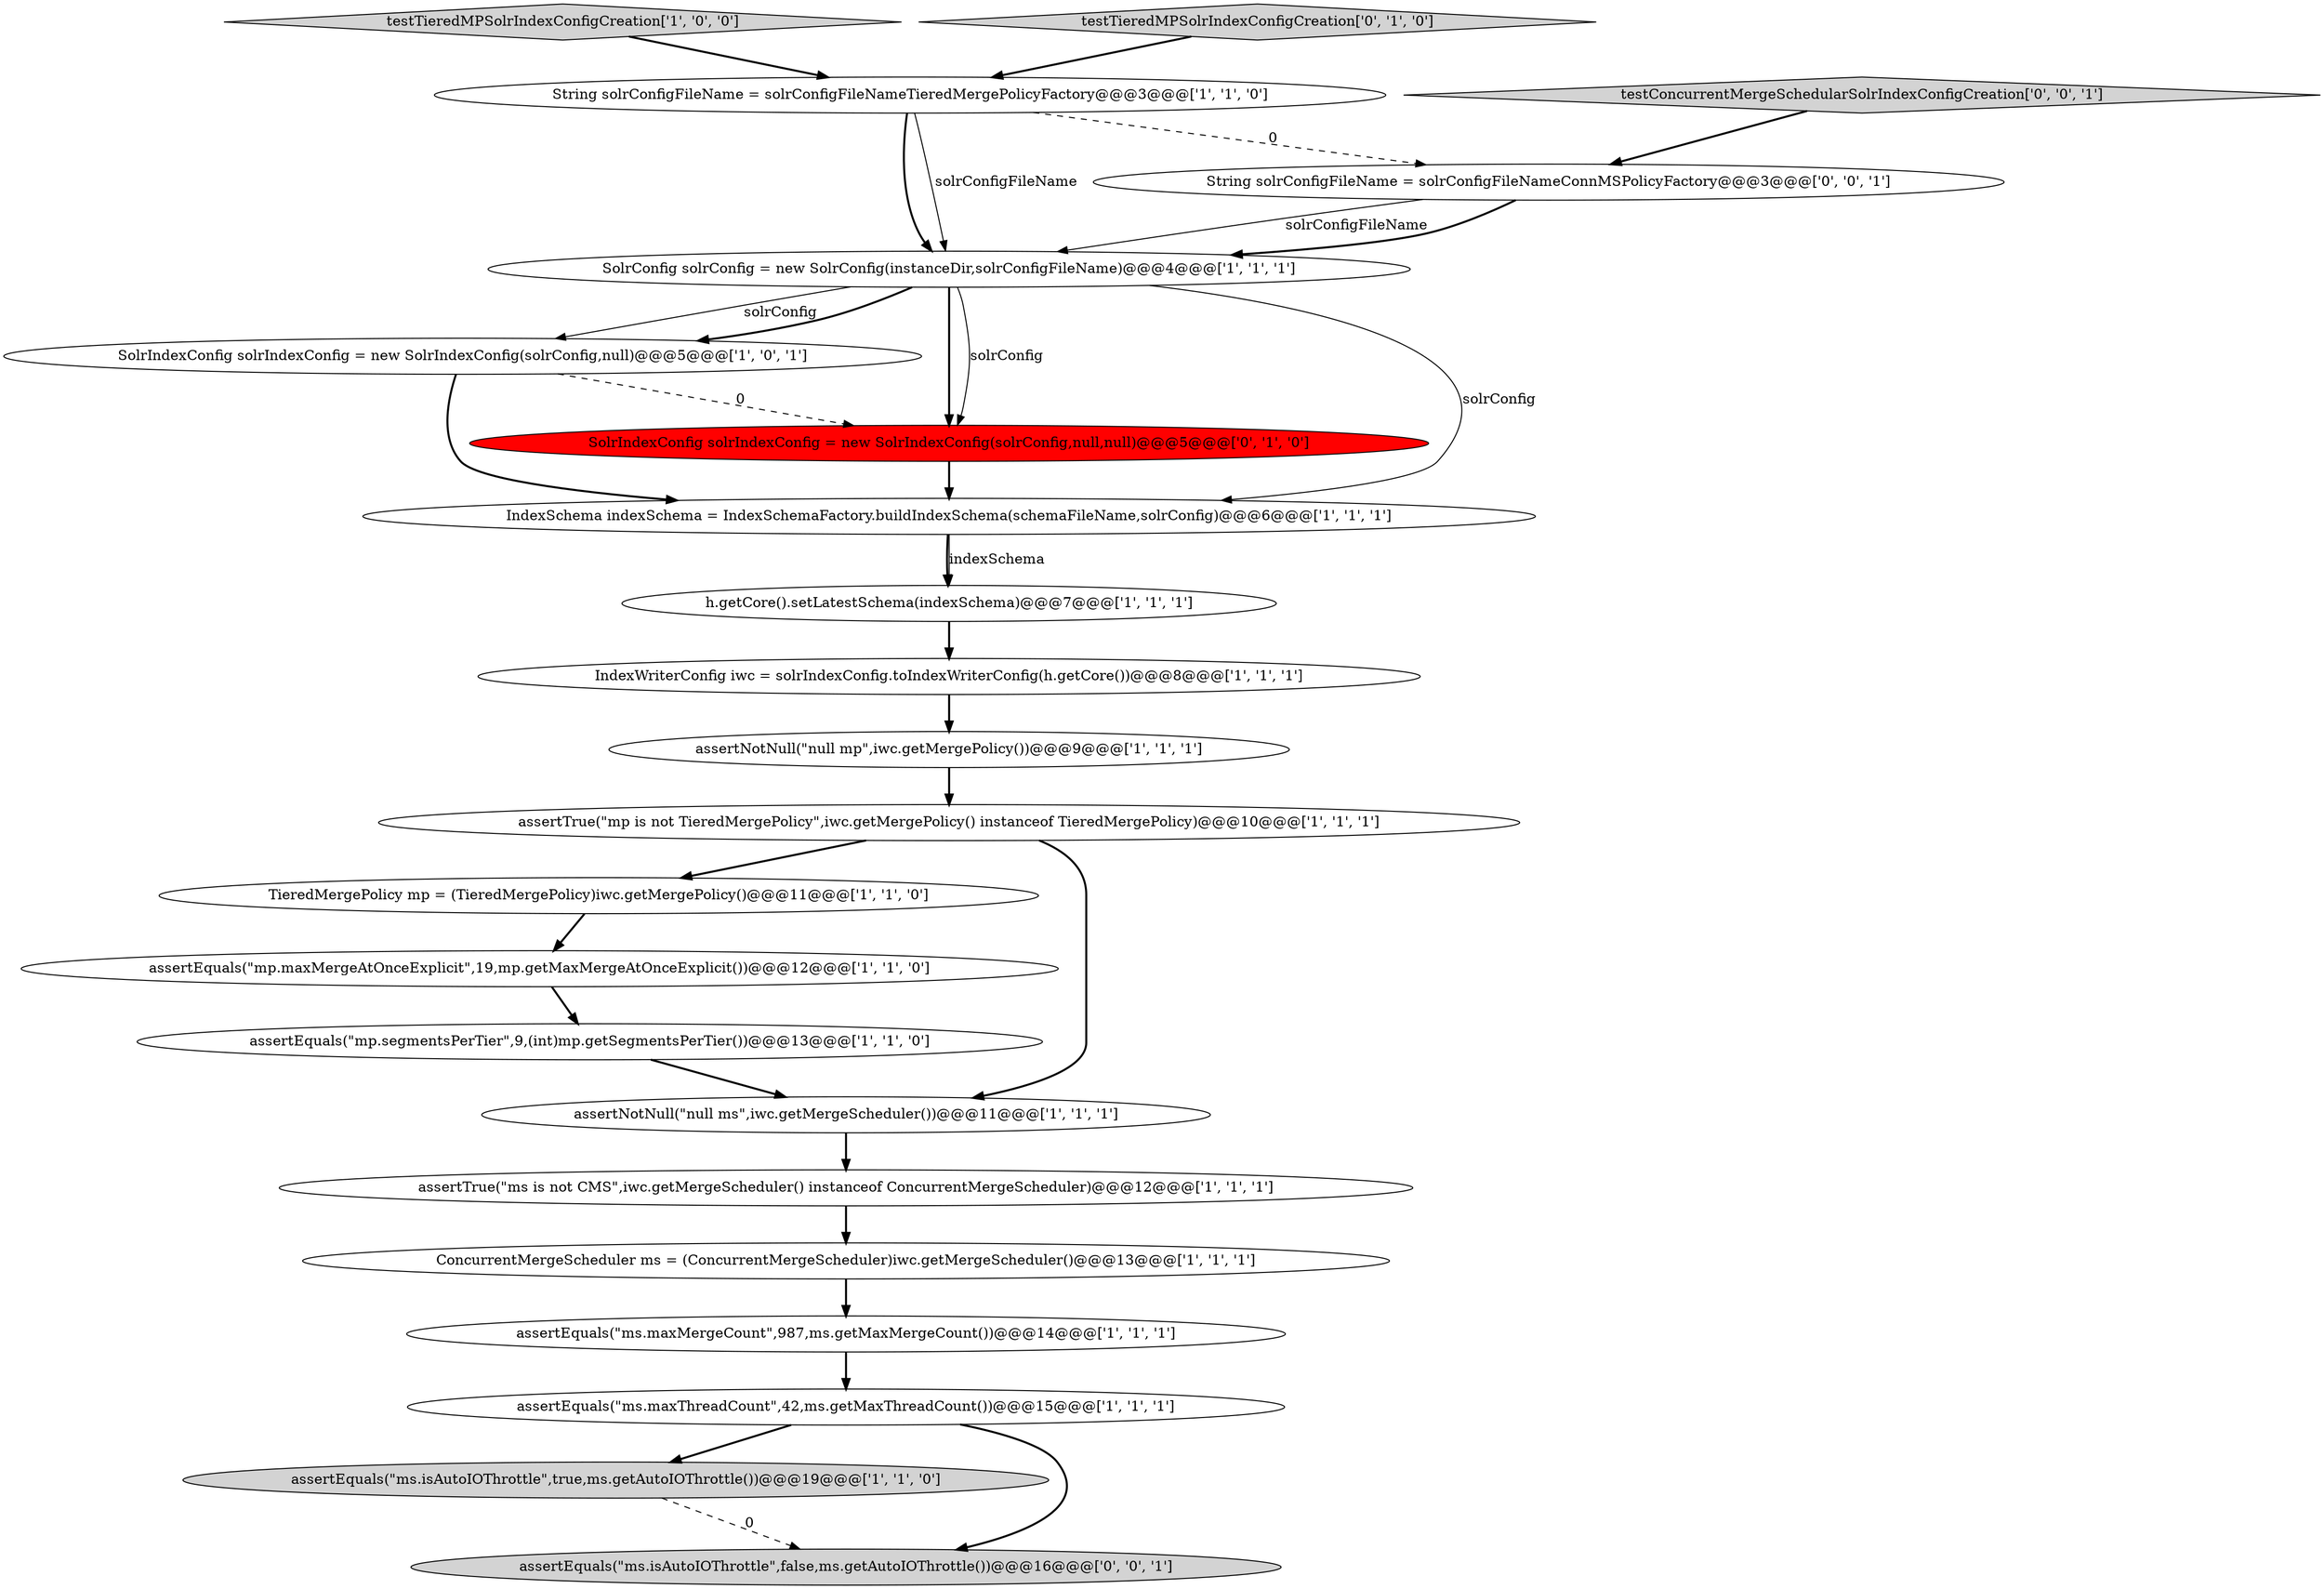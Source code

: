 digraph {
10 [style = filled, label = "TieredMergePolicy mp = (TieredMergePolicy)iwc.getMergePolicy()@@@11@@@['1', '1', '0']", fillcolor = white, shape = ellipse image = "AAA0AAABBB1BBB"];
5 [style = filled, label = "assertEquals(\"ms.maxMergeCount\",987,ms.getMaxMergeCount())@@@14@@@['1', '1', '1']", fillcolor = white, shape = ellipse image = "AAA0AAABBB1BBB"];
12 [style = filled, label = "assertTrue(\"mp is not TieredMergePolicy\",iwc.getMergePolicy() instanceof TieredMergePolicy)@@@10@@@['1', '1', '1']", fillcolor = white, shape = ellipse image = "AAA0AAABBB1BBB"];
14 [style = filled, label = "SolrIndexConfig solrIndexConfig = new SolrIndexConfig(solrConfig,null)@@@5@@@['1', '0', '1']", fillcolor = white, shape = ellipse image = "AAA0AAABBB1BBB"];
11 [style = filled, label = "testTieredMPSolrIndexConfigCreation['1', '0', '0']", fillcolor = lightgray, shape = diamond image = "AAA0AAABBB1BBB"];
21 [style = filled, label = "String solrConfigFileName = solrConfigFileNameConnMSPolicyFactory@@@3@@@['0', '0', '1']", fillcolor = white, shape = ellipse image = "AAA0AAABBB3BBB"];
13 [style = filled, label = "assertNotNull(\"null ms\",iwc.getMergeScheduler())@@@11@@@['1', '1', '1']", fillcolor = white, shape = ellipse image = "AAA0AAABBB1BBB"];
16 [style = filled, label = "SolrConfig solrConfig = new SolrConfig(instanceDir,solrConfigFileName)@@@4@@@['1', '1', '1']", fillcolor = white, shape = ellipse image = "AAA0AAABBB1BBB"];
6 [style = filled, label = "h.getCore().setLatestSchema(indexSchema)@@@7@@@['1', '1', '1']", fillcolor = white, shape = ellipse image = "AAA0AAABBB1BBB"];
2 [style = filled, label = "assertEquals(\"ms.isAutoIOThrottle\",true,ms.getAutoIOThrottle())@@@19@@@['1', '1', '0']", fillcolor = lightgray, shape = ellipse image = "AAA0AAABBB1BBB"];
15 [style = filled, label = "ConcurrentMergeScheduler ms = (ConcurrentMergeScheduler)iwc.getMergeScheduler()@@@13@@@['1', '1', '1']", fillcolor = white, shape = ellipse image = "AAA0AAABBB1BBB"];
0 [style = filled, label = "assertNotNull(\"null mp\",iwc.getMergePolicy())@@@9@@@['1', '1', '1']", fillcolor = white, shape = ellipse image = "AAA0AAABBB1BBB"];
18 [style = filled, label = "SolrIndexConfig solrIndexConfig = new SolrIndexConfig(solrConfig,null,null)@@@5@@@['0', '1', '0']", fillcolor = red, shape = ellipse image = "AAA1AAABBB2BBB"];
8 [style = filled, label = "String solrConfigFileName = solrConfigFileNameTieredMergePolicyFactory@@@3@@@['1', '1', '0']", fillcolor = white, shape = ellipse image = "AAA0AAABBB1BBB"];
3 [style = filled, label = "assertTrue(\"ms is not CMS\",iwc.getMergeScheduler() instanceof ConcurrentMergeScheduler)@@@12@@@['1', '1', '1']", fillcolor = white, shape = ellipse image = "AAA0AAABBB1BBB"];
9 [style = filled, label = "assertEquals(\"mp.segmentsPerTier\",9,(int)mp.getSegmentsPerTier())@@@13@@@['1', '1', '0']", fillcolor = white, shape = ellipse image = "AAA0AAABBB1BBB"];
7 [style = filled, label = "IndexWriterConfig iwc = solrIndexConfig.toIndexWriterConfig(h.getCore())@@@8@@@['1', '1', '1']", fillcolor = white, shape = ellipse image = "AAA0AAABBB1BBB"];
19 [style = filled, label = "testTieredMPSolrIndexConfigCreation['0', '1', '0']", fillcolor = lightgray, shape = diamond image = "AAA0AAABBB2BBB"];
20 [style = filled, label = "testConcurrentMergeSchedularSolrIndexConfigCreation['0', '0', '1']", fillcolor = lightgray, shape = diamond image = "AAA0AAABBB3BBB"];
4 [style = filled, label = "IndexSchema indexSchema = IndexSchemaFactory.buildIndexSchema(schemaFileName,solrConfig)@@@6@@@['1', '1', '1']", fillcolor = white, shape = ellipse image = "AAA0AAABBB1BBB"];
17 [style = filled, label = "assertEquals(\"ms.maxThreadCount\",42,ms.getMaxThreadCount())@@@15@@@['1', '1', '1']", fillcolor = white, shape = ellipse image = "AAA0AAABBB1BBB"];
1 [style = filled, label = "assertEquals(\"mp.maxMergeAtOnceExplicit\",19,mp.getMaxMergeAtOnceExplicit())@@@12@@@['1', '1', '0']", fillcolor = white, shape = ellipse image = "AAA0AAABBB1BBB"];
22 [style = filled, label = "assertEquals(\"ms.isAutoIOThrottle\",false,ms.getAutoIOThrottle())@@@16@@@['0', '0', '1']", fillcolor = lightgray, shape = ellipse image = "AAA0AAABBB3BBB"];
8->16 [style = bold, label=""];
16->18 [style = bold, label=""];
16->14 [style = solid, label="solrConfig"];
4->6 [style = bold, label=""];
0->12 [style = bold, label=""];
16->4 [style = solid, label="solrConfig"];
7->0 [style = bold, label=""];
3->15 [style = bold, label=""];
21->16 [style = solid, label="solrConfigFileName"];
8->21 [style = dashed, label="0"];
17->22 [style = bold, label=""];
5->17 [style = bold, label=""];
8->16 [style = solid, label="solrConfigFileName"];
19->8 [style = bold, label=""];
15->5 [style = bold, label=""];
1->9 [style = bold, label=""];
20->21 [style = bold, label=""];
12->13 [style = bold, label=""];
12->10 [style = bold, label=""];
16->18 [style = solid, label="solrConfig"];
14->4 [style = bold, label=""];
18->4 [style = bold, label=""];
13->3 [style = bold, label=""];
17->2 [style = bold, label=""];
21->16 [style = bold, label=""];
16->14 [style = bold, label=""];
11->8 [style = bold, label=""];
14->18 [style = dashed, label="0"];
6->7 [style = bold, label=""];
4->6 [style = solid, label="indexSchema"];
10->1 [style = bold, label=""];
2->22 [style = dashed, label="0"];
9->13 [style = bold, label=""];
}
